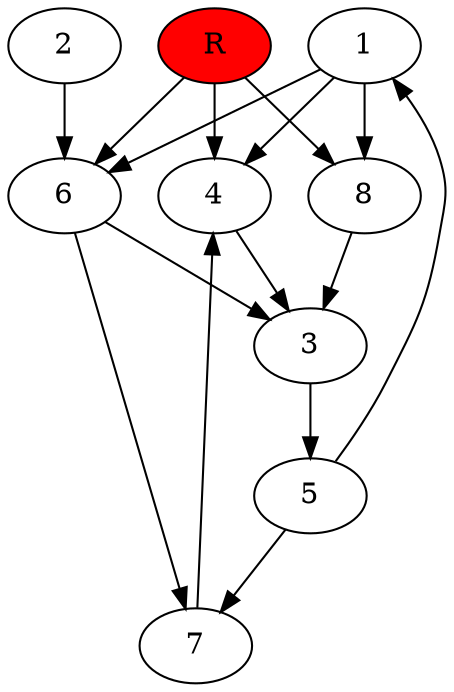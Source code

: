 digraph prb33841 {
	1
	2
	3
	4
	5
	6
	7
	8
	R [fillcolor="#ff0000" style=filled]
	1 -> 4
	1 -> 6
	1 -> 8
	2 -> 6
	3 -> 5
	4 -> 3
	5 -> 1
	5 -> 7
	6 -> 3
	6 -> 7
	7 -> 4
	8 -> 3
	R -> 4
	R -> 6
	R -> 8
}
